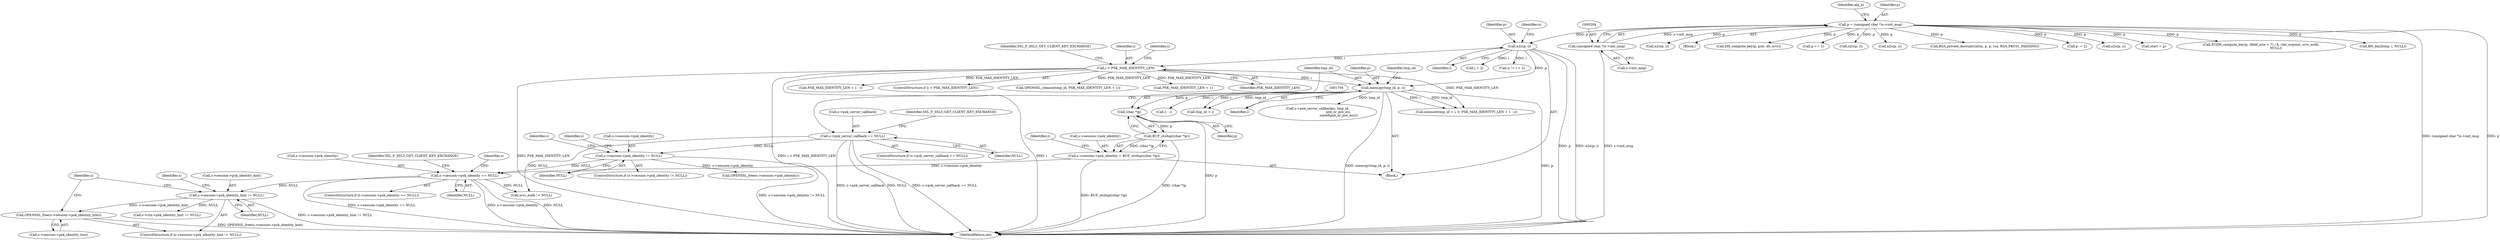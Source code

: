 digraph "0_openssl_3c66a669dfc7b3792f7af0758ea26fe8502ce70c@API" {
"1001727" [label="(Call,OPENSSL_free(s->session->psk_identity_hint))"];
"1001720" [label="(Call,s->session->psk_identity_hint != NULL)"];
"1001707" [label="(Call,s->session->psk_identity == NULL)"];
"1001696" [label="(Call,s->session->psk_identity = BUF_strdup((char *)p))"];
"1001702" [label="(Call,BUF_strdup((char *)p))"];
"1001703" [label="(Call,(char *)p)"];
"1001600" [label="(Call,memcpy(tmp_id, p, i))"];
"1001566" [label="(Call,n2s(p, i))"];
"1000201" [label="(Call,p = (unsigned char *)s->init_msg)"];
"1000203" [label="(Call,(unsigned char *)s->init_msg)"];
"1001581" [label="(Call,i > PSK_MAX_IDENTITY_LEN)"];
"1001683" [label="(Call,s->session->psk_identity != NULL)"];
"1001590" [label="(Call,s->psk_server_callback == NULL)"];
"1001736" [label="(Identifier,s)"];
"1001747" [label="(Call,s->ctx->psk_identity_hint != NULL)"];
"1000847" [label="(Call,n2s(p, i))"];
"1001589" [label="(ControlStructure,if (s->psk_server_callback == NULL))"];
"1000143" [label="(Block,)"];
"1001720" [label="(Call,s->session->psk_identity_hint != NULL)"];
"1001600" [label="(Call,memcpy(tmp_id, p, i))"];
"1001601" [label="(Identifier,tmp_id)"];
"1001602" [label="(Identifier,p)"];
"1001597" [label="(Identifier,SSL_F_SSL3_GET_CLIENT_KEY_EXCHANGE)"];
"1001566" [label="(Call,n2s(p, i))"];
"1001571" [label="(Identifier,n)"];
"1000205" [label="(Call,s->init_msg)"];
"1000740" [label="(Call,DH_compute_key(p, pub, dh_srvr))"];
"1001713" [label="(Identifier,NULL)"];
"1001592" [label="(Identifier,s)"];
"1001684" [label="(Call,s->session->psk_identity)"];
"1001693" [label="(Identifier,s)"];
"1001609" [label="(Call,PSK_MAX_IDENTITY_LEN + 1 - i)"];
"1001544" [label="(Block,)"];
"1001606" [label="(Identifier,tmp_id)"];
"1002147" [label="(Call,srvr_ecdh != NULL)"];
"1001705" [label="(Identifier,p)"];
"1001611" [label="(Call,1 - i)"];
"1001567" [label="(Identifier,p)"];
"1001721" [label="(Call,s->session->psk_identity_hint)"];
"1001580" [label="(ControlStructure,if (i > PSK_MAX_IDENTITY_LEN))"];
"1001591" [label="(Call,s->psk_server_callback)"];
"1001728" [label="(Call,s->session->psk_identity_hint)"];
"1001726" [label="(Identifier,NULL)"];
"1001423" [label="(Call,p += 1)"];
"1001622" [label="(Call,OPENSSL_cleanse(tmp_id, PSK_MAX_IDENTITY_LEN + 1))"];
"1001624" [label="(Call,PSK_MAX_IDENTITY_LEN + 1)"];
"1000532" [label="(Call,n2s(p, i))"];
"1001590" [label="(Call,s->psk_server_callback == NULL)"];
"1001710" [label="(Identifier,s)"];
"1000203" [label="(Call,(unsigned char *)s->init_msg)"];
"1001727" [label="(Call,OPENSSL_free(s->session->psk_identity_hint))"];
"1001801" [label="(Call,n2s(p, i))"];
"1001583" [label="(Identifier,PSK_MAX_IDENTITY_LEN)"];
"1000385" [label="(Call,RSA_private_decrypt((int)n, p, p, rsa, RSA_PKCS1_PADDING))"];
"1000575" [label="(Call,p -= 2)"];
"1001586" [label="(Identifier,SSL_F_SSL3_GET_CLIENT_KEY_EXCHANGE)"];
"1001706" [label="(ControlStructure,if (s->session->psk_identity == NULL))"];
"1001703" [label="(Call,(char *)p)"];
"1001568" [label="(Identifier,i)"];
"1001572" [label="(Call,i + 2)"];
"1002162" [label="(MethodReturn,int)"];
"1001605" [label="(Call,tmp_id + i)"];
"1001708" [label="(Call,s->session->psk_identity)"];
"1001719" [label="(ControlStructure,if (s->session->psk_identity_hint != NULL))"];
"1001716" [label="(Identifier,SSL_F_SSL3_GET_CLIENT_KEY_EXCHANGE)"];
"1000209" [label="(Identifier,alg_k)"];
"1001699" [label="(Identifier,s)"];
"1001696" [label="(Call,s->session->psk_identity = BUF_strdup((char *)p))"];
"1001594" [label="(Identifier,NULL)"];
"1001570" [label="(Call,n != i + 2)"];
"1001730" [label="(Identifier,s)"];
"1001604" [label="(Call,memset(tmp_id + i, 0, PSK_MAX_IDENTITY_LEN + 1 - i))"];
"1001683" [label="(Call,s->session->psk_identity != NULL)"];
"1001697" [label="(Call,s->session->psk_identity)"];
"1000330" [label="(Call,n2s(p, i))"];
"1001603" [label="(Identifier,i)"];
"1002055" [label="(Call,start = p)"];
"1001581" [label="(Call,i > PSK_MAX_IDENTITY_LEN)"];
"1001475" [label="(Call,ECDH_compute_key(p, (field_size + 7) / 8, clnt_ecpoint, srvr_ecdh,\n                             NULL))"];
"1001689" [label="(Identifier,NULL)"];
"1001682" [label="(ControlStructure,if (s->session->psk_identity != NULL))"];
"1001616" [label="(Call,s->psk_server_callback(s, tmp_id,\n                                         psk_or_pre_ms,\n                                         sizeof(psk_or_pre_ms)))"];
"1000202" [label="(Identifier,p)"];
"1000725" [label="(Call,BN_bin2bn(p, i, NULL))"];
"1001702" [label="(Call,BUF_strdup((char *)p))"];
"1000201" [label="(Call,p = (unsigned char *)s->init_msg)"];
"1001582" [label="(Identifier,i)"];
"1001690" [label="(Call,OPENSSL_free(s->session->psk_identity))"];
"1001707" [label="(Call,s->session->psk_identity == NULL)"];
"1001723" [label="(Identifier,s)"];
"1001727" -> "1001719"  [label="AST: "];
"1001727" -> "1001728"  [label="CFG: "];
"1001728" -> "1001727"  [label="AST: "];
"1001736" -> "1001727"  [label="CFG: "];
"1001727" -> "1002162"  [label="DDG: OPENSSL_free(s->session->psk_identity_hint)"];
"1001720" -> "1001727"  [label="DDG: s->session->psk_identity_hint"];
"1001720" -> "1001719"  [label="AST: "];
"1001720" -> "1001726"  [label="CFG: "];
"1001721" -> "1001720"  [label="AST: "];
"1001726" -> "1001720"  [label="AST: "];
"1001730" -> "1001720"  [label="CFG: "];
"1001736" -> "1001720"  [label="CFG: "];
"1001720" -> "1002162"  [label="DDG: s->session->psk_identity_hint != NULL"];
"1001707" -> "1001720"  [label="DDG: NULL"];
"1001720" -> "1001747"  [label="DDG: NULL"];
"1001707" -> "1001706"  [label="AST: "];
"1001707" -> "1001713"  [label="CFG: "];
"1001708" -> "1001707"  [label="AST: "];
"1001713" -> "1001707"  [label="AST: "];
"1001716" -> "1001707"  [label="CFG: "];
"1001723" -> "1001707"  [label="CFG: "];
"1001707" -> "1002162"  [label="DDG: s->session->psk_identity"];
"1001707" -> "1002162"  [label="DDG: NULL"];
"1001707" -> "1002162"  [label="DDG: s->session->psk_identity == NULL"];
"1001696" -> "1001707"  [label="DDG: s->session->psk_identity"];
"1001683" -> "1001707"  [label="DDG: NULL"];
"1001707" -> "1002147"  [label="DDG: NULL"];
"1001696" -> "1001544"  [label="AST: "];
"1001696" -> "1001702"  [label="CFG: "];
"1001697" -> "1001696"  [label="AST: "];
"1001702" -> "1001696"  [label="AST: "];
"1001710" -> "1001696"  [label="CFG: "];
"1001696" -> "1002162"  [label="DDG: BUF_strdup((char *)p)"];
"1001702" -> "1001696"  [label="DDG: (char *)p"];
"1001702" -> "1001703"  [label="CFG: "];
"1001703" -> "1001702"  [label="AST: "];
"1001702" -> "1002162"  [label="DDG: (char *)p"];
"1001703" -> "1001702"  [label="DDG: p"];
"1001703" -> "1001705"  [label="CFG: "];
"1001704" -> "1001703"  [label="AST: "];
"1001705" -> "1001703"  [label="AST: "];
"1001703" -> "1002162"  [label="DDG: p"];
"1001600" -> "1001703"  [label="DDG: p"];
"1001600" -> "1001544"  [label="AST: "];
"1001600" -> "1001603"  [label="CFG: "];
"1001601" -> "1001600"  [label="AST: "];
"1001602" -> "1001600"  [label="AST: "];
"1001603" -> "1001600"  [label="AST: "];
"1001606" -> "1001600"  [label="CFG: "];
"1001600" -> "1002162"  [label="DDG: memcpy(tmp_id, p, i)"];
"1001600" -> "1002162"  [label="DDG: p"];
"1001566" -> "1001600"  [label="DDG: p"];
"1001581" -> "1001600"  [label="DDG: i"];
"1001600" -> "1001604"  [label="DDG: tmp_id"];
"1001600" -> "1001604"  [label="DDG: i"];
"1001600" -> "1001605"  [label="DDG: tmp_id"];
"1001600" -> "1001605"  [label="DDG: i"];
"1001600" -> "1001611"  [label="DDG: i"];
"1001600" -> "1001616"  [label="DDG: tmp_id"];
"1001566" -> "1001544"  [label="AST: "];
"1001566" -> "1001568"  [label="CFG: "];
"1001567" -> "1001566"  [label="AST: "];
"1001568" -> "1001566"  [label="AST: "];
"1001571" -> "1001566"  [label="CFG: "];
"1001566" -> "1002162"  [label="DDG: p"];
"1001566" -> "1002162"  [label="DDG: n2s(p, i)"];
"1000201" -> "1001566"  [label="DDG: p"];
"1001566" -> "1001570"  [label="DDG: i"];
"1001566" -> "1001572"  [label="DDG: i"];
"1001566" -> "1001581"  [label="DDG: i"];
"1000201" -> "1000143"  [label="AST: "];
"1000201" -> "1000203"  [label="CFG: "];
"1000202" -> "1000201"  [label="AST: "];
"1000203" -> "1000201"  [label="AST: "];
"1000209" -> "1000201"  [label="CFG: "];
"1000201" -> "1002162"  [label="DDG: (unsigned char *)s->init_msg"];
"1000201" -> "1002162"  [label="DDG: p"];
"1000203" -> "1000201"  [label="DDG: s->init_msg"];
"1000201" -> "1000330"  [label="DDG: p"];
"1000201" -> "1000385"  [label="DDG: p"];
"1000201" -> "1000532"  [label="DDG: p"];
"1000201" -> "1000575"  [label="DDG: p"];
"1000201" -> "1000725"  [label="DDG: p"];
"1000201" -> "1000740"  [label="DDG: p"];
"1000201" -> "1000847"  [label="DDG: p"];
"1000201" -> "1001423"  [label="DDG: p"];
"1000201" -> "1001475"  [label="DDG: p"];
"1000201" -> "1001801"  [label="DDG: p"];
"1000201" -> "1002055"  [label="DDG: p"];
"1000203" -> "1000205"  [label="CFG: "];
"1000204" -> "1000203"  [label="AST: "];
"1000205" -> "1000203"  [label="AST: "];
"1000203" -> "1002162"  [label="DDG: s->init_msg"];
"1001581" -> "1001580"  [label="AST: "];
"1001581" -> "1001583"  [label="CFG: "];
"1001582" -> "1001581"  [label="AST: "];
"1001583" -> "1001581"  [label="AST: "];
"1001586" -> "1001581"  [label="CFG: "];
"1001592" -> "1001581"  [label="CFG: "];
"1001581" -> "1002162"  [label="DDG: i"];
"1001581" -> "1002162"  [label="DDG: PSK_MAX_IDENTITY_LEN"];
"1001581" -> "1002162"  [label="DDG: i > PSK_MAX_IDENTITY_LEN"];
"1001581" -> "1001604"  [label="DDG: PSK_MAX_IDENTITY_LEN"];
"1001581" -> "1001609"  [label="DDG: PSK_MAX_IDENTITY_LEN"];
"1001581" -> "1001622"  [label="DDG: PSK_MAX_IDENTITY_LEN"];
"1001581" -> "1001624"  [label="DDG: PSK_MAX_IDENTITY_LEN"];
"1001683" -> "1001682"  [label="AST: "];
"1001683" -> "1001689"  [label="CFG: "];
"1001684" -> "1001683"  [label="AST: "];
"1001689" -> "1001683"  [label="AST: "];
"1001693" -> "1001683"  [label="CFG: "];
"1001699" -> "1001683"  [label="CFG: "];
"1001683" -> "1002162"  [label="DDG: s->session->psk_identity != NULL"];
"1001590" -> "1001683"  [label="DDG: NULL"];
"1001683" -> "1001690"  [label="DDG: s->session->psk_identity"];
"1001590" -> "1001589"  [label="AST: "];
"1001590" -> "1001594"  [label="CFG: "];
"1001591" -> "1001590"  [label="AST: "];
"1001594" -> "1001590"  [label="AST: "];
"1001597" -> "1001590"  [label="CFG: "];
"1001601" -> "1001590"  [label="CFG: "];
"1001590" -> "1002162"  [label="DDG: s->psk_server_callback"];
"1001590" -> "1002162"  [label="DDG: NULL"];
"1001590" -> "1002162"  [label="DDG: s->psk_server_callback == NULL"];
"1001590" -> "1002147"  [label="DDG: NULL"];
}
